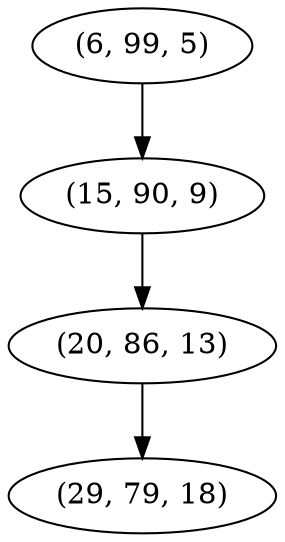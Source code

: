 digraph tree {
    "(6, 99, 5)";
    "(15, 90, 9)";
    "(20, 86, 13)";
    "(29, 79, 18)";
    "(6, 99, 5)" -> "(15, 90, 9)";
    "(15, 90, 9)" -> "(20, 86, 13)";
    "(20, 86, 13)" -> "(29, 79, 18)";
}
